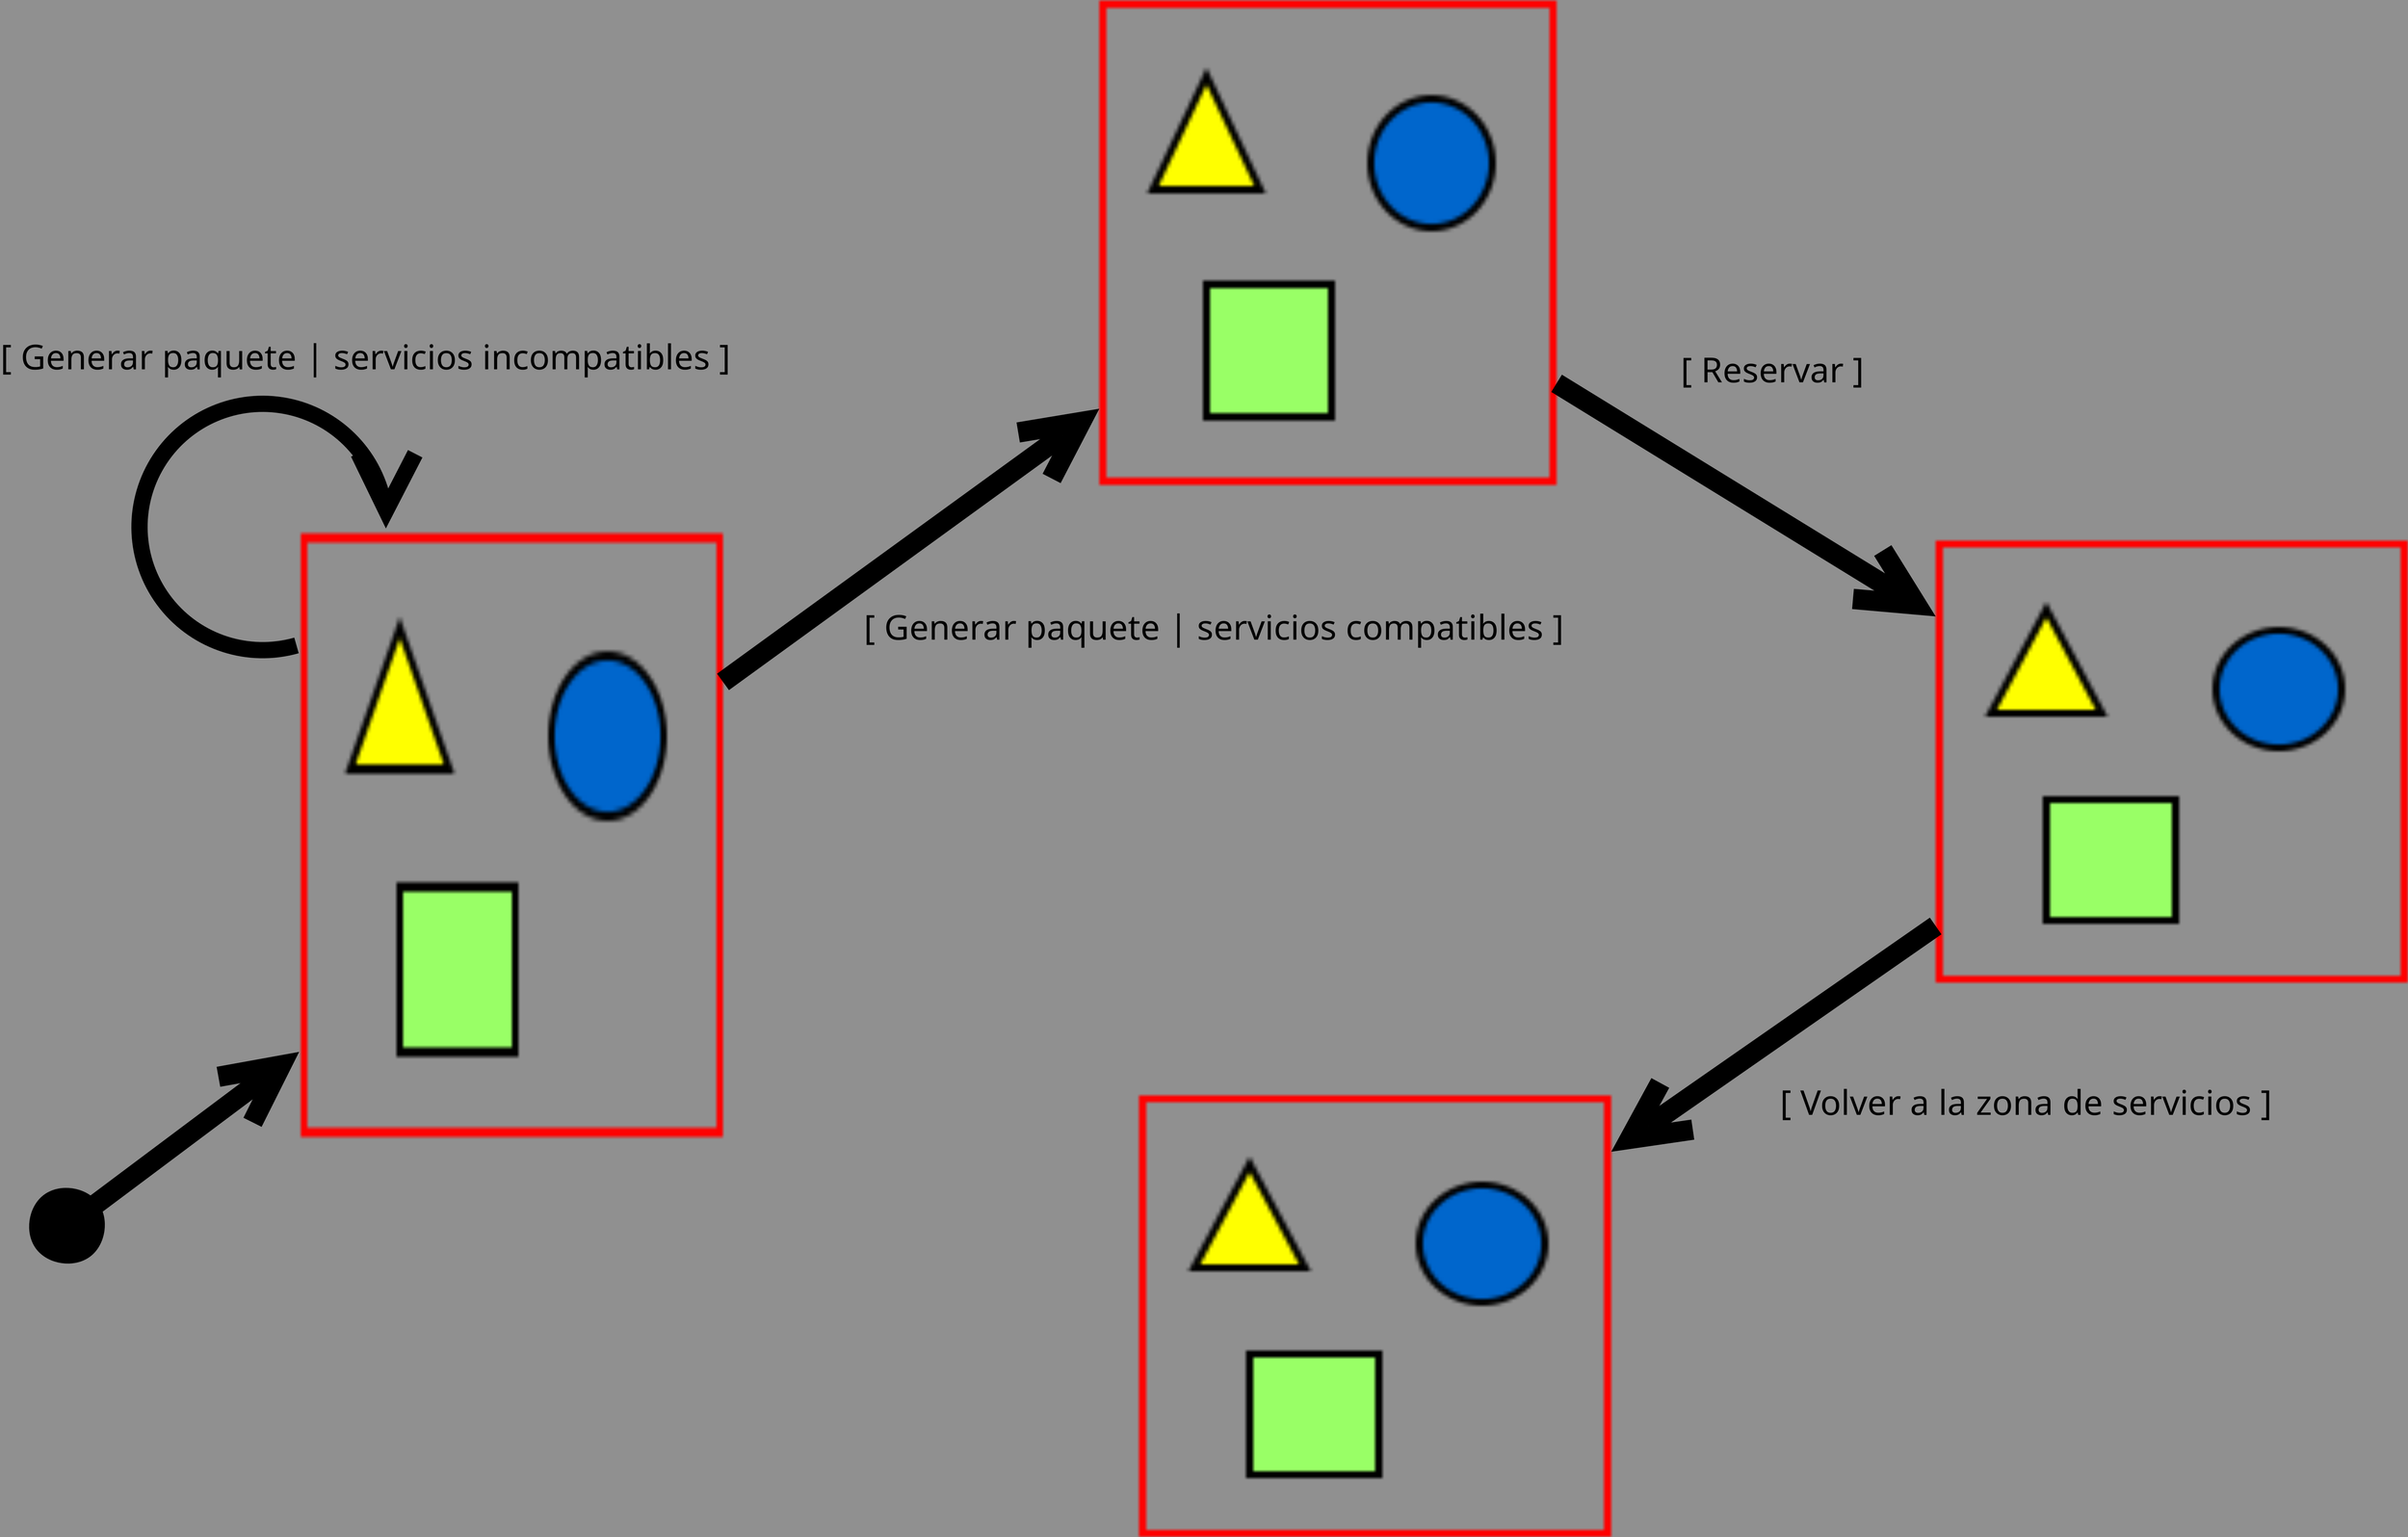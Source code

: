 <?xml version="1.0" encoding="UTF-8"?>
<dia:diagram xmlns:dia="http://www.lysator.liu.se/~alla/dia/">
  <dia:layer name="Fondo" visible="true">
    <dia:object type="Standard - Image" version="0" id="O0">
      <dia:attribute name="obj_pos">
        <dia:point val="214.8,1.38"/>
      </dia:attribute>
      <dia:attribute name="obj_bb">
        <dia:rectangle val="214.7,1.28;273.025,55.885"/>
      </dia:attribute>
      <dia:attribute name="elem_corner">
        <dia:point val="214.8,1.38"/>
      </dia:attribute>
      <dia:attribute name="elem_width">
        <dia:real val="58.125"/>
      </dia:attribute>
      <dia:attribute name="elem_height">
        <dia:real val="54.405"/>
      </dia:attribute>
      <dia:attribute name="border_width">
        <dia:real val="0.2"/>
      </dia:attribute>
      <dia:attribute name="draw_border">
        <dia:boolean val="false"/>
      </dia:attribute>
      <dia:attribute name="keep_aspect">
        <dia:boolean val="true"/>
      </dia:attribute>
      <dia:attribute name="file">
        <dia:string>#images/reservarealizada.JPG#</dia:string>
      </dia:attribute>
    </dia:object>
    <dia:object type="Standard - Image" version="0" id="O1">
      <dia:attribute name="obj_pos">
        <dia:point val="13.6,0.48"/>
      </dia:attribute>
      <dia:attribute name="obj_bb">
        <dia:rectangle val="13.5,0.38;65.66,74.893"/>
      </dia:attribute>
      <dia:attribute name="elem_corner">
        <dia:point val="13.6,0.48"/>
      </dia:attribute>
      <dia:attribute name="elem_width">
        <dia:real val="51.961"/>
      </dia:attribute>
      <dia:attribute name="elem_height">
        <dia:real val="74.313"/>
      </dia:attribute>
      <dia:attribute name="border_width">
        <dia:real val="0.2"/>
      </dia:attribute>
      <dia:attribute name="draw_border">
        <dia:boolean val="false"/>
      </dia:attribute>
      <dia:attribute name="keep_aspect">
        <dia:boolean val="true"/>
      </dia:attribute>
      <dia:attribute name="file">
        <dia:string>#images/seleccionarpaquete.JPG#</dia:string>
      </dia:attribute>
    </dia:object>
    <dia:object type="Standard - Image" version="0" id="O2">
      <dia:attribute name="obj_pos">
        <dia:point val="111.872,-65.12"/>
      </dia:attribute>
      <dia:attribute name="obj_bb">
        <dia:rectangle val="111.772,-65.22;168.249,-5.362"/>
      </dia:attribute>
      <dia:attribute name="elem_corner">
        <dia:point val="111.872,-65.12"/>
      </dia:attribute>
      <dia:attribute name="elem_width">
        <dia:real val="56.277"/>
      </dia:attribute>
      <dia:attribute name="elem_height">
        <dia:real val="59.658"/>
      </dia:attribute>
      <dia:attribute name="border_width">
        <dia:real val="0.2"/>
      </dia:attribute>
      <dia:attribute name="draw_border">
        <dia:boolean val="false"/>
      </dia:attribute>
      <dia:attribute name="keep_aspect">
        <dia:boolean val="true"/>
      </dia:attribute>
      <dia:attribute name="file">
        <dia:string>#images/reservarpaquete.JPG#</dia:string>
      </dia:attribute>
    </dia:object>
    <dia:object type="Standard - Line" version="0" id="O3">
      <dia:attribute name="obj_pos">
        <dia:point val="65.761,18.625"/>
      </dia:attribute>
      <dia:attribute name="obj_bb">
        <dia:rectangle val="64.015,-21.112;116.797,20.372"/>
      </dia:attribute>
      <dia:attribute name="conn_endpoints">
        <dia:point val="65.761,18.625"/>
        <dia:point val="111.672,-14.713"/>
      </dia:attribute>
      <dia:attribute name="numcp">
        <dia:int val="1"/>
      </dia:attribute>
      <dia:attribute name="line_width">
        <dia:real val="2.5"/>
      </dia:attribute>
      <dia:attribute name="end_arrow">
        <dia:enum val="1"/>
      </dia:attribute>
      <dia:attribute name="end_arrow_length">
        <dia:real val="7"/>
      </dia:attribute>
      <dia:attribute name="end_arrow_width">
        <dia:real val="7"/>
      </dia:attribute>
      <dia:connections>
        <dia:connection handle="0" to="O1" connection="8"/>
        <dia:connection handle="1" to="O2" connection="8"/>
      </dia:connections>
    </dia:object>
    <dia:object type="Standard - Line" version="0" id="O4">
      <dia:attribute name="obj_pos">
        <dia:point val="168.348,-17.862"/>
      </dia:attribute>
      <dia:attribute name="obj_bb">
        <dia:rectangle val="166.628,-19.582;219.332,17.202"/>
      </dia:attribute>
      <dia:attribute name="conn_endpoints">
        <dia:point val="168.348,-17.862"/>
        <dia:point val="214.6,10.585"/>
      </dia:attribute>
      <dia:attribute name="numcp">
        <dia:int val="1"/>
      </dia:attribute>
      <dia:attribute name="line_width">
        <dia:real val="2.5"/>
      </dia:attribute>
      <dia:attribute name="end_arrow">
        <dia:enum val="1"/>
      </dia:attribute>
      <dia:attribute name="end_arrow_length">
        <dia:real val="7"/>
      </dia:attribute>
      <dia:attribute name="end_arrow_width">
        <dia:real val="7"/>
      </dia:attribute>
      <dia:connections>
        <dia:connection handle="0" to="O2" connection="8"/>
        <dia:connection handle="1" to="O0" connection="8"/>
      </dia:connections>
    </dia:object>
    <dia:object type="Standard - Arc" version="0" id="O5">
      <dia:attribute name="obj_pos">
        <dia:point val="13.072,14.28"/>
      </dia:attribute>
      <dia:attribute name="obj_bb">
        <dia:rectangle val="-7.251,-16.462;25.073,15.862"/>
      </dia:attribute>
      <dia:attribute name="conn_endpoints">
        <dia:point val="13.072,14.28"/>
        <dia:point val="24.072,-0.12"/>
      </dia:attribute>
      <dia:attribute name="curve_distance">
        <dia:real val="-27.319"/>
      </dia:attribute>
      <dia:attribute name="line_width">
        <dia:real val="2"/>
      </dia:attribute>
      <dia:attribute name="end_arrow">
        <dia:enum val="1"/>
      </dia:attribute>
      <dia:attribute name="end_arrow_length">
        <dia:real val="7"/>
      </dia:attribute>
      <dia:attribute name="end_arrow_width">
        <dia:real val="7"/>
      </dia:attribute>
    </dia:object>
    <dia:object type="Standard - Text" version="1" id="O6">
      <dia:attribute name="obj_pos">
        <dia:point val="-23.368,-19.71"/>
      </dia:attribute>
      <dia:attribute name="obj_bb">
        <dia:rectangle val="-23.368,-23.313;53.015,-16.878"/>
      </dia:attribute>
      <dia:attribute name="text">
        <dia:composite type="text">
          <dia:attribute name="string">
            <dia:string>#[ Generar paquete | servicios incompatibles ]#</dia:string>
          </dia:attribute>
          <dia:attribute name="font">
            <dia:font family="sans" style="0" name="Helvetica"/>
          </dia:attribute>
          <dia:attribute name="height">
            <dia:real val="5.292"/>
          </dia:attribute>
          <dia:attribute name="pos">
            <dia:point val="-23.368,-19.71"/>
          </dia:attribute>
          <dia:attribute name="color">
            <dia:color val="#000000"/>
          </dia:attribute>
          <dia:attribute name="alignment">
            <dia:enum val="0"/>
          </dia:attribute>
        </dia:composite>
      </dia:attribute>
      <dia:attribute name="valign">
        <dia:enum val="3"/>
      </dia:attribute>
    </dia:object>
    <dia:object type="Standard - Text" version="1" id="O7">
      <dia:attribute name="obj_pos">
        <dia:point val="183.432,-18.11"/>
      </dia:attribute>
      <dia:attribute name="obj_bb">
        <dia:rectangle val="183.432,-21.713;203.48,-15.278"/>
      </dia:attribute>
      <dia:attribute name="text">
        <dia:composite type="text">
          <dia:attribute name="string">
            <dia:string>#[ Reservar ]#</dia:string>
          </dia:attribute>
          <dia:attribute name="font">
            <dia:font family="sans" style="0" name="Helvetica"/>
          </dia:attribute>
          <dia:attribute name="height">
            <dia:real val="5.292"/>
          </dia:attribute>
          <dia:attribute name="pos">
            <dia:point val="183.432,-18.11"/>
          </dia:attribute>
          <dia:attribute name="color">
            <dia:color val="#000000"/>
          </dia:attribute>
          <dia:attribute name="alignment">
            <dia:enum val="0"/>
          </dia:attribute>
        </dia:composite>
      </dia:attribute>
      <dia:attribute name="valign">
        <dia:enum val="3"/>
      </dia:attribute>
    </dia:object>
    <dia:object type="Standard - Line" version="0" id="O8">
      <dia:attribute name="obj_pos">
        <dia:point val="-17.975,87.812"/>
      </dia:attribute>
      <dia:attribute name="obj_bb">
        <dia:rectangle val="-23.172,57.959;18.597,94.164"/>
      </dia:attribute>
      <dia:attribute name="conn_endpoints">
        <dia:point val="-17.975,87.812"/>
        <dia:point val="13.4,64.311"/>
      </dia:attribute>
      <dia:attribute name="numcp">
        <dia:int val="1"/>
      </dia:attribute>
      <dia:attribute name="line_width">
        <dia:real val="2.5"/>
      </dia:attribute>
      <dia:attribute name="start_arrow">
        <dia:enum val="8"/>
      </dia:attribute>
      <dia:attribute name="start_arrow_length">
        <dia:real val="7"/>
      </dia:attribute>
      <dia:attribute name="start_arrow_width">
        <dia:real val="7"/>
      </dia:attribute>
      <dia:attribute name="end_arrow">
        <dia:enum val="1"/>
      </dia:attribute>
      <dia:attribute name="end_arrow_length">
        <dia:real val="7"/>
      </dia:attribute>
      <dia:attribute name="end_arrow_width">
        <dia:real val="7"/>
      </dia:attribute>
    </dia:object>
    <dia:object type="Standard - Text" version="1" id="O9">
      <dia:attribute name="obj_pos">
        <dia:point val="82.9,13.57"/>
      </dia:attribute>
      <dia:attribute name="obj_bb">
        <dia:rectangle val="82.9,9.967;156.28,16.402"/>
      </dia:attribute>
      <dia:attribute name="text">
        <dia:composite type="text">
          <dia:attribute name="string">
            <dia:string>#[ Generar paquete | servicios compatibles ]#</dia:string>
          </dia:attribute>
          <dia:attribute name="font">
            <dia:font family="sans" style="0" name="Helvetica"/>
          </dia:attribute>
          <dia:attribute name="height">
            <dia:real val="5.292"/>
          </dia:attribute>
          <dia:attribute name="pos">
            <dia:point val="82.9,13.57"/>
          </dia:attribute>
          <dia:attribute name="color">
            <dia:color val="#000000"/>
          </dia:attribute>
          <dia:attribute name="alignment">
            <dia:enum val="0"/>
          </dia:attribute>
        </dia:composite>
      </dia:attribute>
      <dia:attribute name="valign">
        <dia:enum val="3"/>
      </dia:attribute>
    </dia:object>
    <dia:object type="Standard - Image" version="0" id="O10">
      <dia:attribute name="obj_pos">
        <dia:point val="116.75,69.675"/>
      </dia:attribute>
      <dia:attribute name="obj_bb">
        <dia:rectangle val="116.65,69.575;174.975,124.102"/>
      </dia:attribute>
      <dia:attribute name="elem_corner">
        <dia:point val="116.75,69.675"/>
      </dia:attribute>
      <dia:attribute name="elem_width">
        <dia:real val="58.125"/>
      </dia:attribute>
      <dia:attribute name="elem_height">
        <dia:real val="54.327"/>
      </dia:attribute>
      <dia:attribute name="border_width">
        <dia:real val="0.2"/>
      </dia:attribute>
      <dia:attribute name="draw_border">
        <dia:boolean val="false"/>
      </dia:attribute>
      <dia:attribute name="keep_aspect">
        <dia:boolean val="true"/>
      </dia:attribute>
      <dia:attribute name="file">
        <dia:string>#images/servicios.JPG#</dia:string>
      </dia:attribute>
    </dia:object>
    <dia:object type="Standard - Line" version="0" id="O11">
      <dia:attribute name="obj_pos">
        <dia:point val="214.601,48.953"/>
      </dia:attribute>
      <dia:attribute name="obj_bb">
        <dia:rectangle val="170.049,47.213;216.341,82.928"/>
      </dia:attribute>
      <dia:attribute name="conn_endpoints">
        <dia:point val="214.601,48.953"/>
        <dia:point val="175.075,76.468"/>
      </dia:attribute>
      <dia:attribute name="numcp">
        <dia:int val="1"/>
      </dia:attribute>
      <dia:attribute name="line_width">
        <dia:real val="2.5"/>
      </dia:attribute>
      <dia:attribute name="end_arrow">
        <dia:enum val="1"/>
      </dia:attribute>
      <dia:attribute name="end_arrow_length">
        <dia:real val="7"/>
      </dia:attribute>
      <dia:attribute name="end_arrow_width">
        <dia:real val="7"/>
      </dia:attribute>
      <dia:connections>
        <dia:connection handle="0" to="O0" connection="8"/>
        <dia:connection handle="1" to="O10" connection="8"/>
      </dia:connections>
    </dia:object>
    <dia:object type="Standard - Text" version="1" id="O12">
      <dia:attribute name="obj_pos">
        <dia:point val="195.65,72.07"/>
      </dia:attribute>
      <dia:attribute name="obj_bb">
        <dia:rectangle val="195.65,68.467;248.946,74.902"/>
      </dia:attribute>
      <dia:attribute name="text">
        <dia:composite type="text">
          <dia:attribute name="string">
            <dia:string>#[ Volver a la zona de servicios ]#</dia:string>
          </dia:attribute>
          <dia:attribute name="font">
            <dia:font family="sans" style="0" name="Helvetica"/>
          </dia:attribute>
          <dia:attribute name="height">
            <dia:real val="5.292"/>
          </dia:attribute>
          <dia:attribute name="pos">
            <dia:point val="195.65,72.07"/>
          </dia:attribute>
          <dia:attribute name="color">
            <dia:color val="#000000"/>
          </dia:attribute>
          <dia:attribute name="alignment">
            <dia:enum val="0"/>
          </dia:attribute>
        </dia:composite>
      </dia:attribute>
      <dia:attribute name="valign">
        <dia:enum val="3"/>
      </dia:attribute>
    </dia:object>
  </dia:layer>
</dia:diagram>
